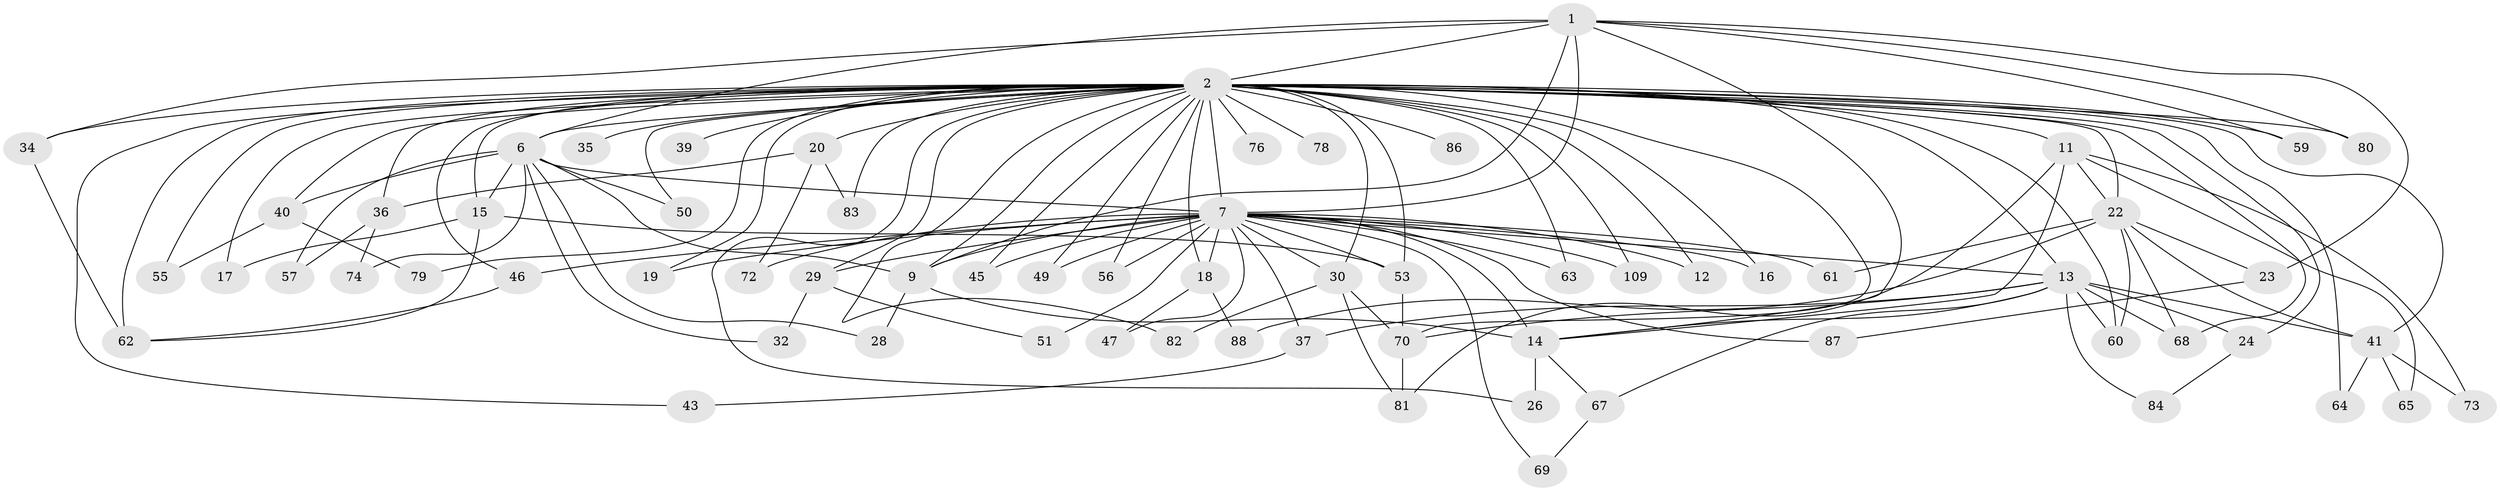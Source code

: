 // original degree distribution, {16: 0.008849557522123894, 31: 0.008849557522123894, 19: 0.017699115044247787, 25: 0.017699115044247787, 21: 0.008849557522123894, 18: 0.008849557522123894, 15: 0.008849557522123894, 11: 0.008849557522123894, 9: 0.017699115044247787, 2: 0.5752212389380531, 12: 0.008849557522123894, 7: 0.017699115044247787, 6: 0.02654867256637168, 3: 0.1415929203539823, 5: 0.05309734513274336, 4: 0.07079646017699115}
// Generated by graph-tools (version 1.1) at 2025/17/03/04/25 18:17:23]
// undirected, 67 vertices, 139 edges
graph export_dot {
graph [start="1"]
  node [color=gray90,style=filled];
  1;
  2 [super="+25+77+91+103+3"];
  6 [super="+33"];
  7 [super="+48+10+42+38+44"];
  9;
  11 [super="+89"];
  12;
  13;
  14 [super="+31+108"];
  15;
  16;
  17;
  18;
  19;
  20;
  22;
  23 [super="+107"];
  24;
  26;
  28;
  29;
  30 [super="+58"];
  32;
  34;
  35;
  36;
  37 [super="+92"];
  39;
  40;
  41 [super="+106"];
  43;
  45;
  46;
  47;
  49;
  50;
  51 [super="+93"];
  53 [super="+102"];
  55;
  56;
  57;
  59;
  60 [super="+110"];
  61;
  62 [super="+75"];
  63;
  64;
  65;
  67;
  68 [super="+100"];
  69;
  70 [super="+112"];
  72;
  73;
  74;
  76;
  78;
  79;
  80 [super="+105"];
  81 [super="+96"];
  82;
  83;
  84;
  86;
  87;
  88;
  109;
  1 -- 2 [weight=5];
  1 -- 6;
  1 -- 7 [weight=2];
  1 -- 9;
  1 -- 14 [weight=2];
  1 -- 23 [weight=2];
  1 -- 34;
  1 -- 59;
  1 -- 80;
  2 -- 6 [weight=7];
  2 -- 7 [weight=11];
  2 -- 9 [weight=5];
  2 -- 12;
  2 -- 13 [weight=2];
  2 -- 17 [weight=2];
  2 -- 19;
  2 -- 20 [weight=2];
  2 -- 26;
  2 -- 29 [weight=2];
  2 -- 35 [weight=2];
  2 -- 41;
  2 -- 43;
  2 -- 50;
  2 -- 63;
  2 -- 70;
  2 -- 76 [weight=2];
  2 -- 79;
  2 -- 82;
  2 -- 22 [weight=2];
  2 -- 11 [weight=3];
  2 -- 109;
  2 -- 78 [weight=2];
  2 -- 15 [weight=2];
  2 -- 16;
  2 -- 18;
  2 -- 24;
  2 -- 30 [weight=3];
  2 -- 34;
  2 -- 36;
  2 -- 39 [weight=2];
  2 -- 40;
  2 -- 45;
  2 -- 46;
  2 -- 49;
  2 -- 53 [weight=2];
  2 -- 55;
  2 -- 56;
  2 -- 59;
  2 -- 60;
  2 -- 62 [weight=2];
  2 -- 64;
  2 -- 68;
  2 -- 80 [weight=2];
  2 -- 83;
  2 -- 86 [weight=2];
  6 -- 7 [weight=2];
  6 -- 9;
  6 -- 15;
  6 -- 28;
  6 -- 32;
  6 -- 40;
  6 -- 50;
  6 -- 57;
  6 -- 74;
  7 -- 9 [weight=2];
  7 -- 16;
  7 -- 30;
  7 -- 37 [weight=2];
  7 -- 51 [weight=2];
  7 -- 72;
  7 -- 14 [weight=4];
  7 -- 53;
  7 -- 69;
  7 -- 12;
  7 -- 13;
  7 -- 18 [weight=2];
  7 -- 19;
  7 -- 45;
  7 -- 109;
  7 -- 47;
  7 -- 49;
  7 -- 56;
  7 -- 61;
  7 -- 46;
  7 -- 87;
  7 -- 63;
  7 -- 29;
  9 -- 28;
  9 -- 14;
  11 -- 22;
  11 -- 65;
  11 -- 73;
  11 -- 81;
  11 -- 14;
  13 -- 24;
  13 -- 60;
  13 -- 67;
  13 -- 68;
  13 -- 84;
  13 -- 14;
  13 -- 37;
  13 -- 70;
  13 -- 41;
  14 -- 26;
  14 -- 67;
  15 -- 17;
  15 -- 53;
  15 -- 62;
  18 -- 47;
  18 -- 88;
  20 -- 36;
  20 -- 72;
  20 -- 83;
  22 -- 23;
  22 -- 41;
  22 -- 61;
  22 -- 88;
  22 -- 60;
  22 -- 68;
  23 -- 87;
  24 -- 84;
  29 -- 32;
  29 -- 51;
  30 -- 81;
  30 -- 82;
  30 -- 70;
  34 -- 62;
  36 -- 57;
  36 -- 74;
  37 -- 43;
  40 -- 55;
  40 -- 79;
  41 -- 64;
  41 -- 65;
  41 -- 73;
  46 -- 62;
  53 -- 70;
  67 -- 69;
  70 -- 81;
}
